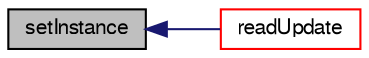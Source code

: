 digraph "setInstance"
{
  bgcolor="transparent";
  edge [fontname="FreeSans",fontsize="10",labelfontname="FreeSans",labelfontsize="10"];
  node [fontname="FreeSans",fontsize="10",shape=record];
  rankdir="LR";
  Node1023 [label="setInstance",height=0.2,width=0.4,color="black", fillcolor="grey75", style="filled", fontcolor="black"];
  Node1023 -> Node1024 [dir="back",color="midnightblue",fontsize="10",style="solid",fontname="FreeSans"];
  Node1024 [label="readUpdate",height=0.2,width=0.4,color="red",URL="$a29702.html#a6436833d758fa188b4d917096c7cea3f",tooltip="Update the mesh based on the mesh files saved in. "];
}
